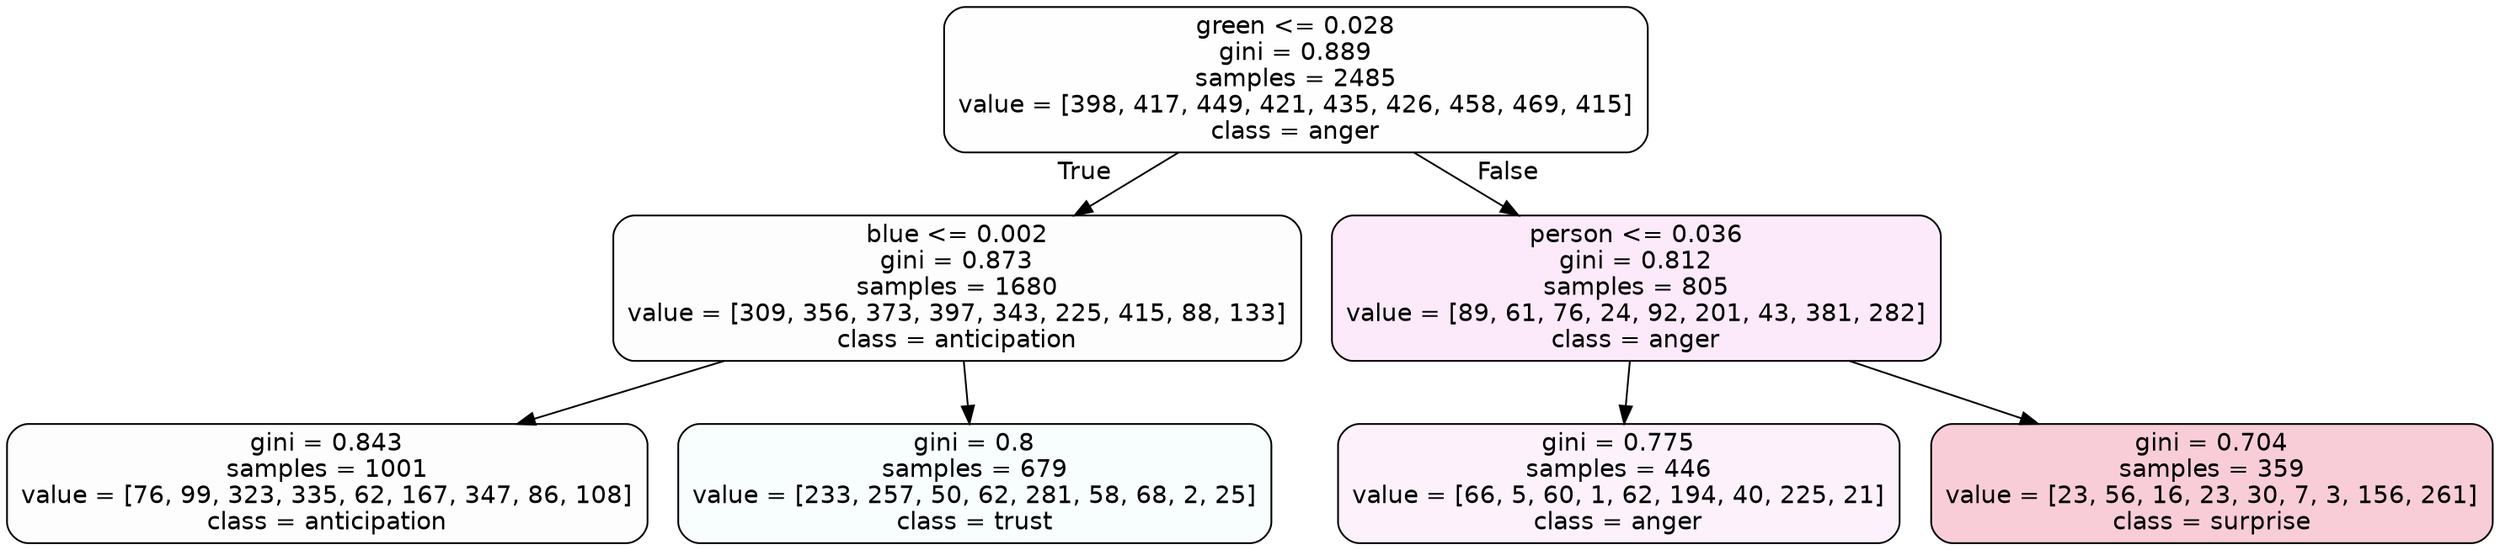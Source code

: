 digraph Tree {
node [shape=box, style="filled, rounded", color="black", fontname=helvetica] ;
edge [fontname=helvetica] ;
0 [label="green <= 0.028\ngini = 0.889\nsamples = 2485\nvalue = [398, 417, 449, 421, 435, 426, 458, 469, 415]\nclass = anger", fillcolor="#e539d701"] ;
1 [label="blue <= 0.002\ngini = 0.873\nsamples = 1680\nvalue = [309, 356, 373, 397, 343, 225, 415, 88, 133]\nclass = anticipation", fillcolor="#8139e502"] ;
0 -> 1 [labeldistance=2.5, labelangle=45, headlabel="True"] ;
2 [label="gini = 0.843\nsamples = 1001\nvalue = [76, 99, 323, 335, 62, 167, 347, 86, 108]\nclass = anticipation", fillcolor="#8139e502"] ;
1 -> 2 ;
3 [label="gini = 0.8\nsamples = 679\nvalue = [233, 257, 50, 62, 281, 58, 68, 2, 25]\nclass = trust", fillcolor="#39d7e508"] ;
1 -> 3 ;
4 [label="person <= 0.036\ngini = 0.812\nsamples = 805\nvalue = [89, 61, 76, 24, 92, 201, 43, 381, 282]\nclass = anger", fillcolor="#e539d71a"] ;
0 -> 4 [labeldistance=2.5, labelangle=-45, headlabel="False"] ;
5 [label="gini = 0.775\nsamples = 446\nvalue = [66, 5, 60, 1, 62, 194, 40, 225, 21]\nclass = anger", fillcolor="#e539d710"] ;
4 -> 5 ;
6 [label="gini = 0.704\nsamples = 359\nvalue = [23, 56, 16, 23, 30, 7, 3, 156, 261]\nclass = surprise", fillcolor="#e5396440"] ;
4 -> 6 ;
}